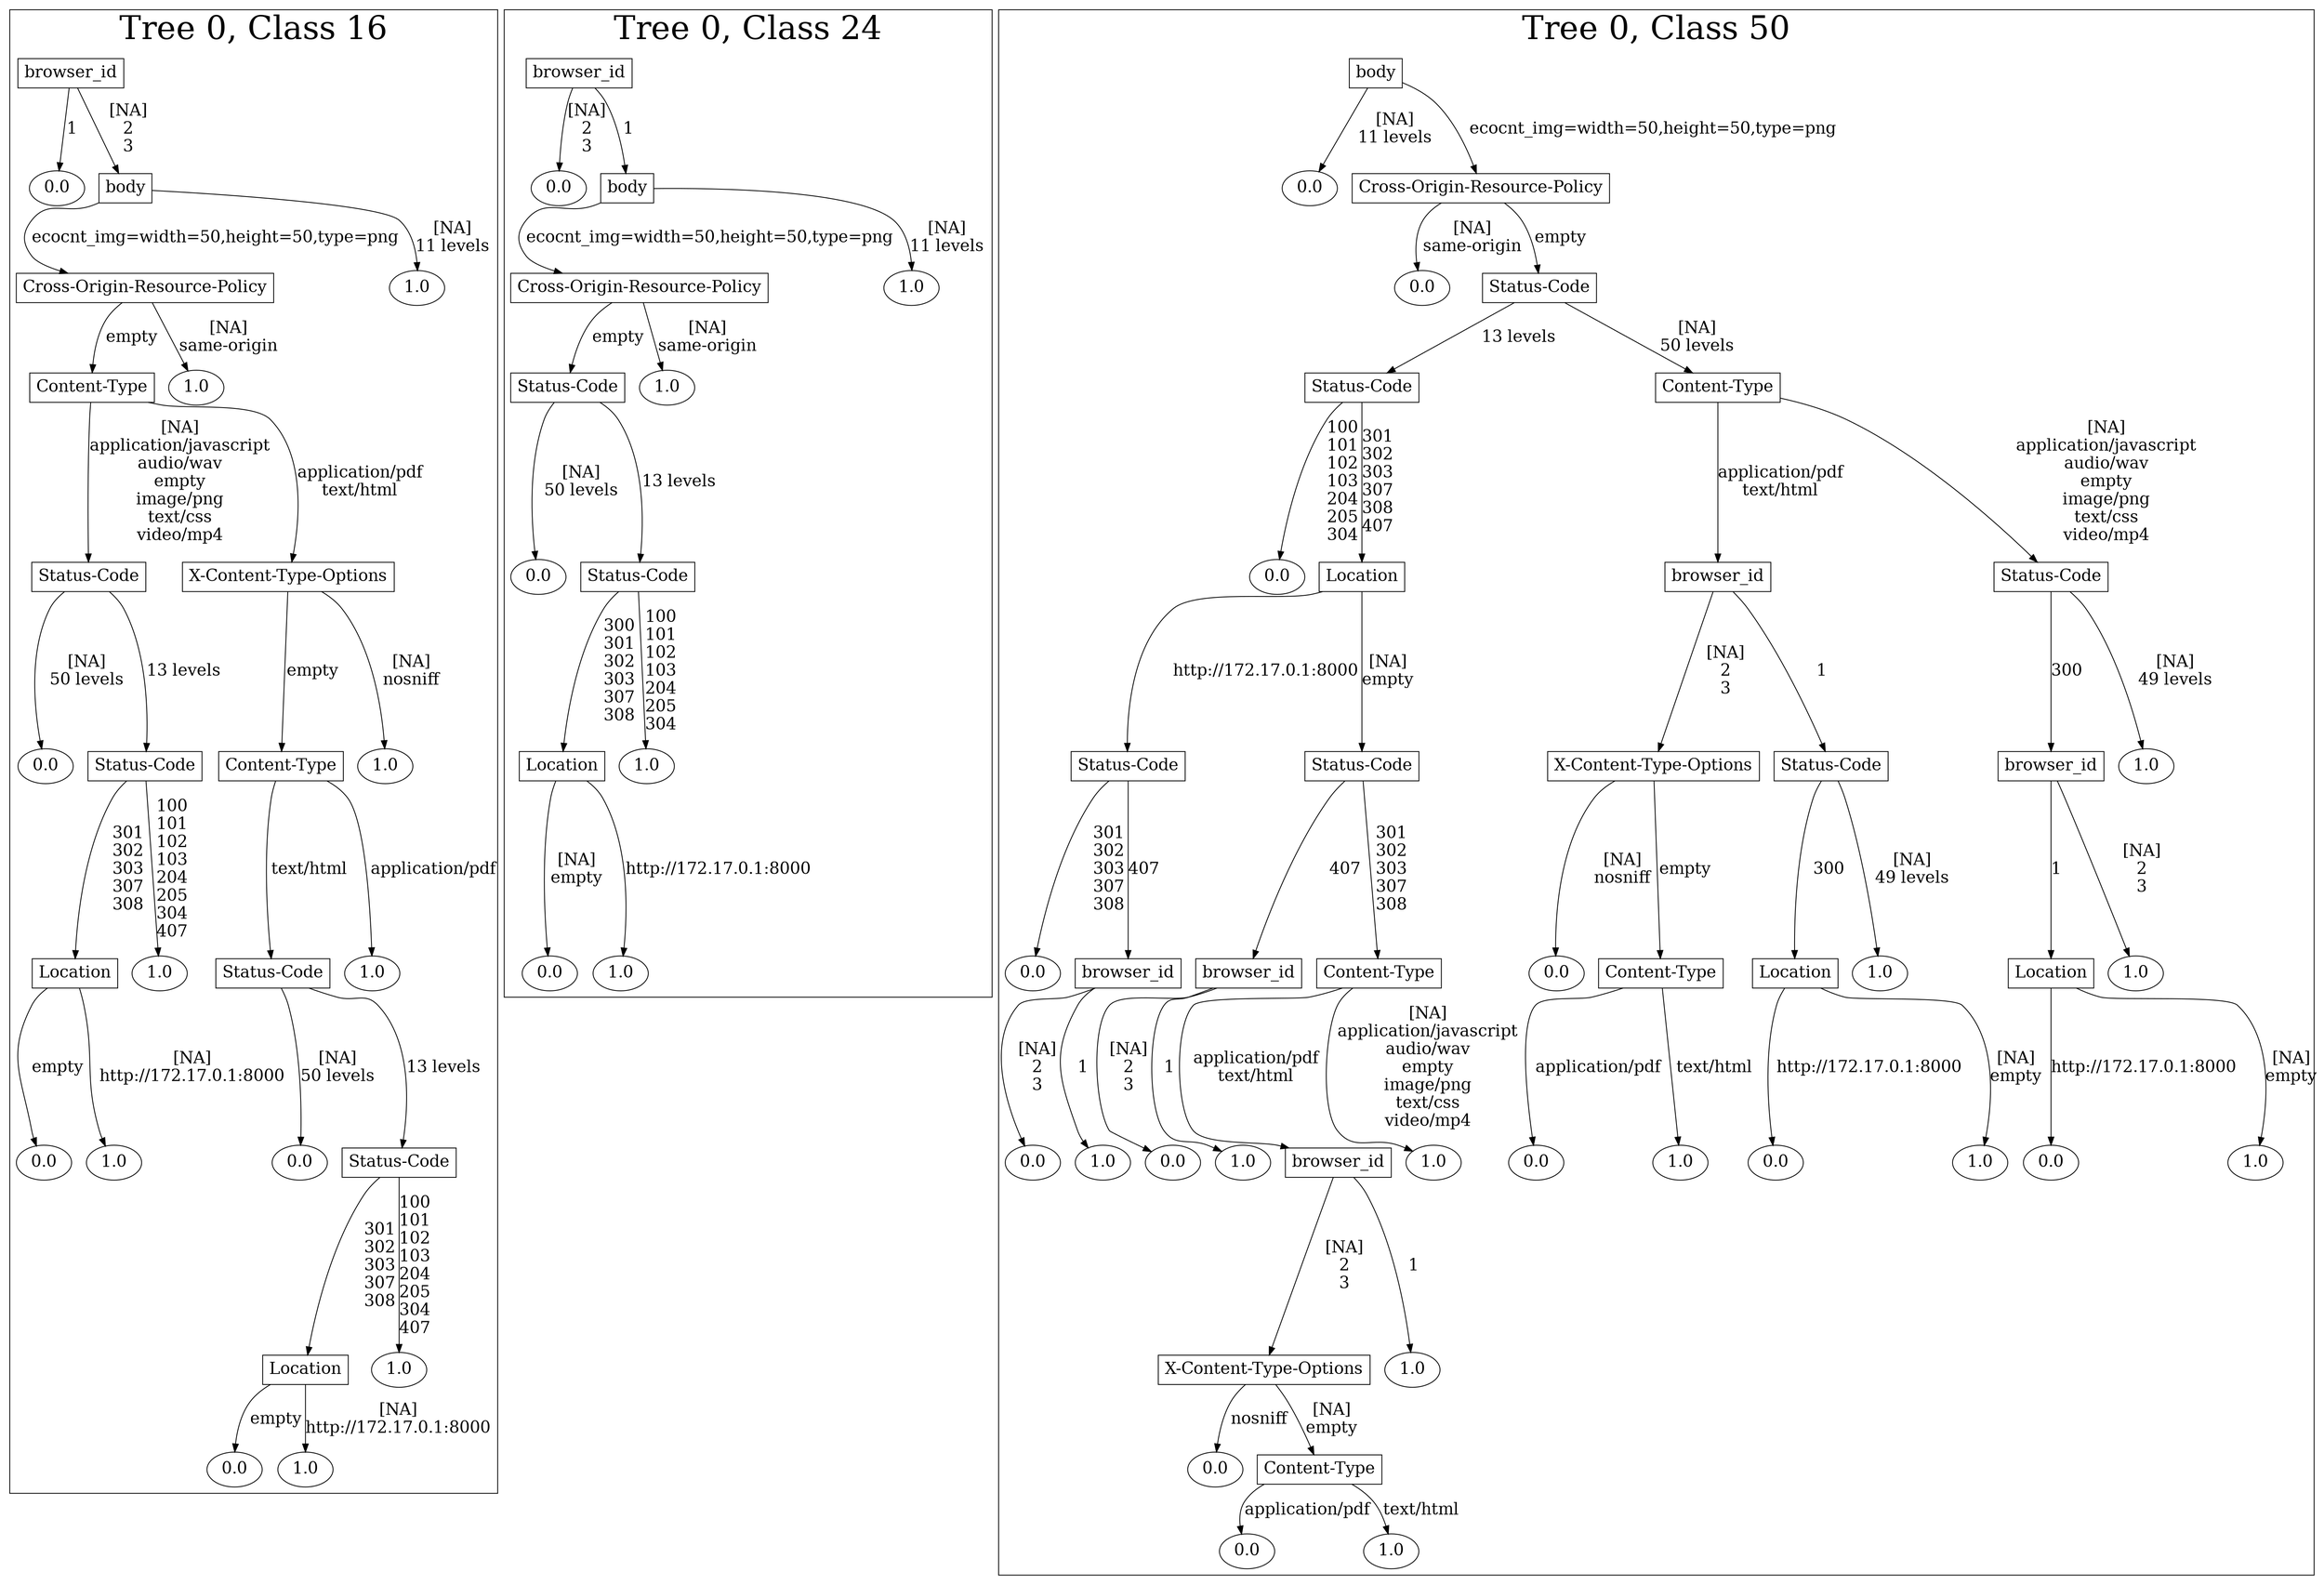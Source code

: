 /*
Generated by:
    http://https://github.com/h2oai/h2o-3/tree/master/h2o-genmodel/src/main/java/hex/genmodel/tools/PrintMojo.java
*/

/*
On a mac:

$ brew install graphviz
$ dot -Tpng file.gv -o file.png
$ open file.png
*/

digraph G {

subgraph cluster_0 {
/* Nodes */

/* Level 0 */
{
"SG_0_Node_0" [shape=box, fontsize=20, label="browser_id"]
}

/* Level 1 */
{
"SG_0_Node_12" [fontsize=20, label="0.0"]
"SG_0_Node_1" [shape=box, fontsize=20, label="body"]
}

/* Level 2 */
{
"SG_0_Node_2" [shape=box, fontsize=20, label="Cross-Origin-Resource-Policy"]
"SG_0_Node_13" [fontsize=20, label="1.0"]
}

/* Level 3 */
{
"SG_0_Node_3" [shape=box, fontsize=20, label="Content-Type"]
"SG_0_Node_14" [fontsize=20, label="1.0"]
}

/* Level 4 */
{
"SG_0_Node_4" [shape=box, fontsize=20, label="Status-Code"]
"SG_0_Node_5" [shape=box, fontsize=20, label="X-Content-Type-Options"]
}

/* Level 5 */
{
"SG_0_Node_15" [fontsize=20, label="0.0"]
"SG_0_Node_6" [shape=box, fontsize=20, label="Status-Code"]
"SG_0_Node_7" [shape=box, fontsize=20, label="Content-Type"]
"SG_0_Node_16" [fontsize=20, label="1.0"]
}

/* Level 6 */
{
"SG_0_Node_8" [shape=box, fontsize=20, label="Location"]
"SG_0_Node_17" [fontsize=20, label="1.0"]
"SG_0_Node_9" [shape=box, fontsize=20, label="Status-Code"]
"SG_0_Node_18" [fontsize=20, label="1.0"]
}

/* Level 7 */
{
"SG_0_Node_19" [fontsize=20, label="0.0"]
"SG_0_Node_20" [fontsize=20, label="1.0"]
"SG_0_Node_21" [fontsize=20, label="0.0"]
"SG_0_Node_10" [shape=box, fontsize=20, label="Status-Code"]
}

/* Level 8 */
{
"SG_0_Node_11" [shape=box, fontsize=20, label="Location"]
"SG_0_Node_22" [fontsize=20, label="1.0"]
}

/* Level 9 */
{
"SG_0_Node_23" [fontsize=20, label="0.0"]
"SG_0_Node_24" [fontsize=20, label="1.0"]
}

/* Edges */
"SG_0_Node_0" -> "SG_0_Node_12" [fontsize=20, label="1
"]
"SG_0_Node_0" -> "SG_0_Node_1" [fontsize=20, label="[NA]
2
3
"]
"SG_0_Node_1" -> "SG_0_Node_2" [fontsize=20, label="ecocnt_img=width=50,height=50,type=png
"]
"SG_0_Node_1" -> "SG_0_Node_13" [fontsize=20, label="[NA]
11 levels
"]
"SG_0_Node_2" -> "SG_0_Node_3" [fontsize=20, label="empty
"]
"SG_0_Node_2" -> "SG_0_Node_14" [fontsize=20, label="[NA]
same-origin
"]
"SG_0_Node_3" -> "SG_0_Node_4" [fontsize=20, label="[NA]
application/javascript
audio/wav
empty
image/png
text/css
video/mp4
"]
"SG_0_Node_3" -> "SG_0_Node_5" [fontsize=20, label="application/pdf
text/html
"]
"SG_0_Node_5" -> "SG_0_Node_7" [fontsize=20, label="empty
"]
"SG_0_Node_5" -> "SG_0_Node_16" [fontsize=20, label="[NA]
nosniff
"]
"SG_0_Node_7" -> "SG_0_Node_9" [fontsize=20, label="text/html
"]
"SG_0_Node_7" -> "SG_0_Node_18" [fontsize=20, label="application/pdf
"]
"SG_0_Node_9" -> "SG_0_Node_21" [fontsize=20, label="[NA]
50 levels
"]
"SG_0_Node_9" -> "SG_0_Node_10" [fontsize=20, label="13 levels
"]
"SG_0_Node_10" -> "SG_0_Node_11" [fontsize=20, label="301
302
303
307
308
"]
"SG_0_Node_10" -> "SG_0_Node_22" [fontsize=20, label="100
101
102
103
204
205
304
407
"]
"SG_0_Node_11" -> "SG_0_Node_23" [fontsize=20, label="empty
"]
"SG_0_Node_11" -> "SG_0_Node_24" [fontsize=20, label="[NA]
http://172.17.0.1:8000
"]
"SG_0_Node_4" -> "SG_0_Node_15" [fontsize=20, label="[NA]
50 levels
"]
"SG_0_Node_4" -> "SG_0_Node_6" [fontsize=20, label="13 levels
"]
"SG_0_Node_6" -> "SG_0_Node_8" [fontsize=20, label="301
302
303
307
308
"]
"SG_0_Node_6" -> "SG_0_Node_17" [fontsize=20, label="100
101
102
103
204
205
304
407
"]
"SG_0_Node_8" -> "SG_0_Node_19" [fontsize=20, label="empty
"]
"SG_0_Node_8" -> "SG_0_Node_20" [fontsize=20, label="[NA]
http://172.17.0.1:8000
"]

fontsize=40
label="Tree 0, Class 16"
}

subgraph cluster_1 {
/* Nodes */

/* Level 0 */
{
"SG_1_Node_0" [shape=box, fontsize=20, label="browser_id"]
}

/* Level 1 */
{
"SG_1_Node_6" [fontsize=20, label="0.0"]
"SG_1_Node_1" [shape=box, fontsize=20, label="body"]
}

/* Level 2 */
{
"SG_1_Node_2" [shape=box, fontsize=20, label="Cross-Origin-Resource-Policy"]
"SG_1_Node_7" [fontsize=20, label="1.0"]
}

/* Level 3 */
{
"SG_1_Node_3" [shape=box, fontsize=20, label="Status-Code"]
"SG_1_Node_8" [fontsize=20, label="1.0"]
}

/* Level 4 */
{
"SG_1_Node_9" [fontsize=20, label="0.0"]
"SG_1_Node_4" [shape=box, fontsize=20, label="Status-Code"]
}

/* Level 5 */
{
"SG_1_Node_5" [shape=box, fontsize=20, label="Location"]
"SG_1_Node_10" [fontsize=20, label="1.0"]
}

/* Level 6 */
{
"SG_1_Node_11" [fontsize=20, label="0.0"]
"SG_1_Node_12" [fontsize=20, label="1.0"]
}

/* Edges */
"SG_1_Node_0" -> "SG_1_Node_6" [fontsize=20, label="[NA]
2
3
"]
"SG_1_Node_0" -> "SG_1_Node_1" [fontsize=20, label="1
"]
"SG_1_Node_1" -> "SG_1_Node_2" [fontsize=20, label="ecocnt_img=width=50,height=50,type=png
"]
"SG_1_Node_1" -> "SG_1_Node_7" [fontsize=20, label="[NA]
11 levels
"]
"SG_1_Node_2" -> "SG_1_Node_3" [fontsize=20, label="empty
"]
"SG_1_Node_2" -> "SG_1_Node_8" [fontsize=20, label="[NA]
same-origin
"]
"SG_1_Node_3" -> "SG_1_Node_9" [fontsize=20, label="[NA]
50 levels
"]
"SG_1_Node_3" -> "SG_1_Node_4" [fontsize=20, label="13 levels
"]
"SG_1_Node_4" -> "SG_1_Node_5" [fontsize=20, label="300
301
302
303
307
308
"]
"SG_1_Node_4" -> "SG_1_Node_10" [fontsize=20, label="100
101
102
103
204
205
304
"]
"SG_1_Node_5" -> "SG_1_Node_11" [fontsize=20, label="[NA]
empty
"]
"SG_1_Node_5" -> "SG_1_Node_12" [fontsize=20, label="http://172.17.0.1:8000
"]

fontsize=40
label="Tree 0, Class 24"
}

subgraph cluster_2 {
/* Nodes */

/* Level 0 */
{
"SG_2_Node_0" [shape=box, fontsize=20, label="body"]
}

/* Level 1 */
{
"SG_2_Node_22" [fontsize=20, label="0.0"]
"SG_2_Node_1" [shape=box, fontsize=20, label="Cross-Origin-Resource-Policy"]
}

/* Level 2 */
{
"SG_2_Node_23" [fontsize=20, label="0.0"]
"SG_2_Node_2" [shape=box, fontsize=20, label="Status-Code"]
}

/* Level 3 */
{
"SG_2_Node_3" [shape=box, fontsize=20, label="Status-Code"]
"SG_2_Node_4" [shape=box, fontsize=20, label="Content-Type"]
}

/* Level 4 */
{
"SG_2_Node_24" [fontsize=20, label="0.0"]
"SG_2_Node_5" [shape=box, fontsize=20, label="Location"]
"SG_2_Node_6" [shape=box, fontsize=20, label="browser_id"]
"SG_2_Node_7" [shape=box, fontsize=20, label="Status-Code"]
}

/* Level 5 */
{
"SG_2_Node_8" [shape=box, fontsize=20, label="Status-Code"]
"SG_2_Node_9" [shape=box, fontsize=20, label="Status-Code"]
"SG_2_Node_10" [shape=box, fontsize=20, label="X-Content-Type-Options"]
"SG_2_Node_11" [shape=box, fontsize=20, label="Status-Code"]
"SG_2_Node_12" [shape=box, fontsize=20, label="browser_id"]
"SG_2_Node_25" [fontsize=20, label="1.0"]
}

/* Level 6 */
{
"SG_2_Node_26" [fontsize=20, label="0.0"]
"SG_2_Node_13" [shape=box, fontsize=20, label="browser_id"]
"SG_2_Node_14" [shape=box, fontsize=20, label="browser_id"]
"SG_2_Node_15" [shape=box, fontsize=20, label="Content-Type"]
"SG_2_Node_27" [fontsize=20, label="0.0"]
"SG_2_Node_16" [shape=box, fontsize=20, label="Content-Type"]
"SG_2_Node_17" [shape=box, fontsize=20, label="Location"]
"SG_2_Node_28" [fontsize=20, label="1.0"]
"SG_2_Node_18" [shape=box, fontsize=20, label="Location"]
"SG_2_Node_29" [fontsize=20, label="1.0"]
}

/* Level 7 */
{
"SG_2_Node_30" [fontsize=20, label="0.0"]
"SG_2_Node_31" [fontsize=20, label="1.0"]
"SG_2_Node_32" [fontsize=20, label="0.0"]
"SG_2_Node_33" [fontsize=20, label="1.0"]
"SG_2_Node_19" [shape=box, fontsize=20, label="browser_id"]
"SG_2_Node_34" [fontsize=20, label="1.0"]
"SG_2_Node_35" [fontsize=20, label="0.0"]
"SG_2_Node_36" [fontsize=20, label="1.0"]
"SG_2_Node_37" [fontsize=20, label="0.0"]
"SG_2_Node_38" [fontsize=20, label="1.0"]
"SG_2_Node_39" [fontsize=20, label="0.0"]
"SG_2_Node_40" [fontsize=20, label="1.0"]
}

/* Level 8 */
{
"SG_2_Node_20" [shape=box, fontsize=20, label="X-Content-Type-Options"]
"SG_2_Node_41" [fontsize=20, label="1.0"]
}

/* Level 9 */
{
"SG_2_Node_42" [fontsize=20, label="0.0"]
"SG_2_Node_21" [shape=box, fontsize=20, label="Content-Type"]
}

/* Level 10 */
{
"SG_2_Node_43" [fontsize=20, label="0.0"]
"SG_2_Node_44" [fontsize=20, label="1.0"]
}

/* Edges */
"SG_2_Node_0" -> "SG_2_Node_22" [fontsize=20, label="[NA]
11 levels
"]
"SG_2_Node_0" -> "SG_2_Node_1" [fontsize=20, label="ecocnt_img=width=50,height=50,type=png
"]
"SG_2_Node_1" -> "SG_2_Node_23" [fontsize=20, label="[NA]
same-origin
"]
"SG_2_Node_1" -> "SG_2_Node_2" [fontsize=20, label="empty
"]
"SG_2_Node_2" -> "SG_2_Node_3" [fontsize=20, label="13 levels
"]
"SG_2_Node_2" -> "SG_2_Node_4" [fontsize=20, label="[NA]
50 levels
"]
"SG_2_Node_4" -> "SG_2_Node_6" [fontsize=20, label="application/pdf
text/html
"]
"SG_2_Node_4" -> "SG_2_Node_7" [fontsize=20, label="[NA]
application/javascript
audio/wav
empty
image/png
text/css
video/mp4
"]
"SG_2_Node_7" -> "SG_2_Node_12" [fontsize=20, label="300
"]
"SG_2_Node_7" -> "SG_2_Node_25" [fontsize=20, label="[NA]
49 levels
"]
"SG_2_Node_12" -> "SG_2_Node_18" [fontsize=20, label="1
"]
"SG_2_Node_12" -> "SG_2_Node_29" [fontsize=20, label="[NA]
2
3
"]
"SG_2_Node_18" -> "SG_2_Node_39" [fontsize=20, label="http://172.17.0.1:8000
"]
"SG_2_Node_18" -> "SG_2_Node_40" [fontsize=20, label="[NA]
empty
"]
"SG_2_Node_6" -> "SG_2_Node_10" [fontsize=20, label="[NA]
2
3
"]
"SG_2_Node_6" -> "SG_2_Node_11" [fontsize=20, label="1
"]
"SG_2_Node_11" -> "SG_2_Node_17" [fontsize=20, label="300
"]
"SG_2_Node_11" -> "SG_2_Node_28" [fontsize=20, label="[NA]
49 levels
"]
"SG_2_Node_17" -> "SG_2_Node_37" [fontsize=20, label="http://172.17.0.1:8000
"]
"SG_2_Node_17" -> "SG_2_Node_38" [fontsize=20, label="[NA]
empty
"]
"SG_2_Node_10" -> "SG_2_Node_27" [fontsize=20, label="[NA]
nosniff
"]
"SG_2_Node_10" -> "SG_2_Node_16" [fontsize=20, label="empty
"]
"SG_2_Node_16" -> "SG_2_Node_35" [fontsize=20, label="application/pdf
"]
"SG_2_Node_16" -> "SG_2_Node_36" [fontsize=20, label="text/html
"]
"SG_2_Node_3" -> "SG_2_Node_24" [fontsize=20, label="100
101
102
103
204
205
304
"]
"SG_2_Node_3" -> "SG_2_Node_5" [fontsize=20, label="301
302
303
307
308
407
"]
"SG_2_Node_5" -> "SG_2_Node_8" [fontsize=20, label="http://172.17.0.1:8000
"]
"SG_2_Node_5" -> "SG_2_Node_9" [fontsize=20, label="[NA]
empty
"]
"SG_2_Node_9" -> "SG_2_Node_14" [fontsize=20, label="407
"]
"SG_2_Node_9" -> "SG_2_Node_15" [fontsize=20, label="301
302
303
307
308
"]
"SG_2_Node_15" -> "SG_2_Node_19" [fontsize=20, label="application/pdf
text/html
"]
"SG_2_Node_15" -> "SG_2_Node_34" [fontsize=20, label="[NA]
application/javascript
audio/wav
empty
image/png
text/css
video/mp4
"]
"SG_2_Node_19" -> "SG_2_Node_20" [fontsize=20, label="[NA]
2
3
"]
"SG_2_Node_19" -> "SG_2_Node_41" [fontsize=20, label="1
"]
"SG_2_Node_20" -> "SG_2_Node_42" [fontsize=20, label="nosniff
"]
"SG_2_Node_20" -> "SG_2_Node_21" [fontsize=20, label="[NA]
empty
"]
"SG_2_Node_21" -> "SG_2_Node_43" [fontsize=20, label="application/pdf
"]
"SG_2_Node_21" -> "SG_2_Node_44" [fontsize=20, label="text/html
"]
"SG_2_Node_14" -> "SG_2_Node_32" [fontsize=20, label="[NA]
2
3
"]
"SG_2_Node_14" -> "SG_2_Node_33" [fontsize=20, label="1
"]
"SG_2_Node_8" -> "SG_2_Node_26" [fontsize=20, label="301
302
303
307
308
"]
"SG_2_Node_8" -> "SG_2_Node_13" [fontsize=20, label="407
"]
"SG_2_Node_13" -> "SG_2_Node_30" [fontsize=20, label="[NA]
2
3
"]
"SG_2_Node_13" -> "SG_2_Node_31" [fontsize=20, label="1
"]

fontsize=40
label="Tree 0, Class 50"
}

}

